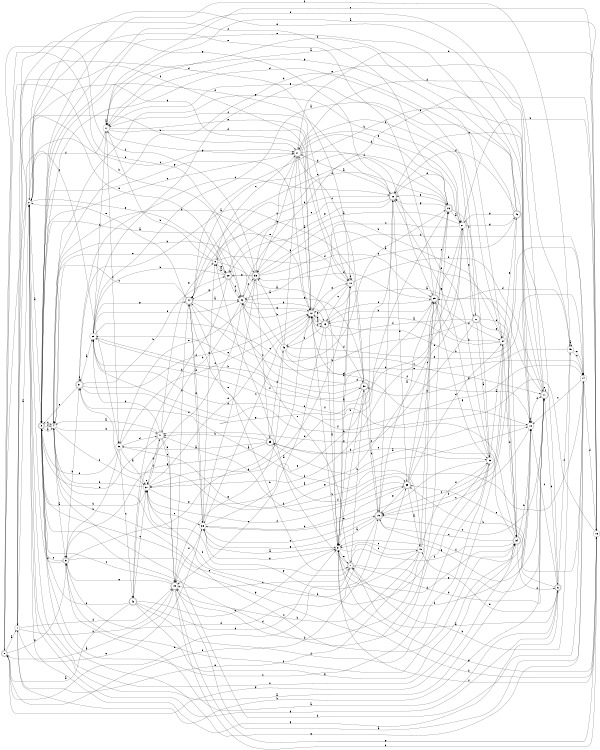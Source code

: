 digraph n38_4 {
__start0 [label="" shape="none"];

rankdir=LR;
size="8,5";

s0 [style="rounded,filled", color="black", fillcolor="white" shape="doublecircle", label="0"];
s1 [style="filled", color="black", fillcolor="white" shape="circle", label="1"];
s2 [style="filled", color="black", fillcolor="white" shape="circle", label="2"];
s3 [style="rounded,filled", color="black", fillcolor="white" shape="doublecircle", label="3"];
s4 [style="filled", color="black", fillcolor="white" shape="circle", label="4"];
s5 [style="rounded,filled", color="black", fillcolor="white" shape="doublecircle", label="5"];
s6 [style="rounded,filled", color="black", fillcolor="white" shape="doublecircle", label="6"];
s7 [style="rounded,filled", color="black", fillcolor="white" shape="doublecircle", label="7"];
s8 [style="filled", color="black", fillcolor="white" shape="circle", label="8"];
s9 [style="filled", color="black", fillcolor="white" shape="circle", label="9"];
s10 [style="filled", color="black", fillcolor="white" shape="circle", label="10"];
s11 [style="rounded,filled", color="black", fillcolor="white" shape="doublecircle", label="11"];
s12 [style="filled", color="black", fillcolor="white" shape="circle", label="12"];
s13 [style="rounded,filled", color="black", fillcolor="white" shape="doublecircle", label="13"];
s14 [style="filled", color="black", fillcolor="white" shape="circle", label="14"];
s15 [style="rounded,filled", color="black", fillcolor="white" shape="doublecircle", label="15"];
s16 [style="filled", color="black", fillcolor="white" shape="circle", label="16"];
s17 [style="filled", color="black", fillcolor="white" shape="circle", label="17"];
s18 [style="filled", color="black", fillcolor="white" shape="circle", label="18"];
s19 [style="rounded,filled", color="black", fillcolor="white" shape="doublecircle", label="19"];
s20 [style="rounded,filled", color="black", fillcolor="white" shape="doublecircle", label="20"];
s21 [style="rounded,filled", color="black", fillcolor="white" shape="doublecircle", label="21"];
s22 [style="rounded,filled", color="black", fillcolor="white" shape="doublecircle", label="22"];
s23 [style="filled", color="black", fillcolor="white" shape="circle", label="23"];
s24 [style="filled", color="black", fillcolor="white" shape="circle", label="24"];
s25 [style="rounded,filled", color="black", fillcolor="white" shape="doublecircle", label="25"];
s26 [style="rounded,filled", color="black", fillcolor="white" shape="doublecircle", label="26"];
s27 [style="filled", color="black", fillcolor="white" shape="circle", label="27"];
s28 [style="rounded,filled", color="black", fillcolor="white" shape="doublecircle", label="28"];
s29 [style="filled", color="black", fillcolor="white" shape="circle", label="29"];
s30 [style="rounded,filled", color="black", fillcolor="white" shape="doublecircle", label="30"];
s31 [style="rounded,filled", color="black", fillcolor="white" shape="doublecircle", label="31"];
s32 [style="filled", color="black", fillcolor="white" shape="circle", label="32"];
s33 [style="rounded,filled", color="black", fillcolor="white" shape="doublecircle", label="33"];
s34 [style="rounded,filled", color="black", fillcolor="white" shape="doublecircle", label="34"];
s35 [style="rounded,filled", color="black", fillcolor="white" shape="doublecircle", label="35"];
s36 [style="filled", color="black", fillcolor="white" shape="circle", label="36"];
s37 [style="filled", color="black", fillcolor="white" shape="circle", label="37"];
s38 [style="filled", color="black", fillcolor="white" shape="circle", label="38"];
s39 [style="rounded,filled", color="black", fillcolor="white" shape="doublecircle", label="39"];
s40 [style="filled", color="black", fillcolor="white" shape="circle", label="40"];
s41 [style="rounded,filled", color="black", fillcolor="white" shape="doublecircle", label="41"];
s42 [style="rounded,filled", color="black", fillcolor="white" shape="doublecircle", label="42"];
s43 [style="filled", color="black", fillcolor="white" shape="circle", label="43"];
s44 [style="rounded,filled", color="black", fillcolor="white" shape="doublecircle", label="44"];
s45 [style="filled", color="black", fillcolor="white" shape="circle", label="45"];
s46 [style="rounded,filled", color="black", fillcolor="white" shape="doublecircle", label="46"];
s0 -> s1 [label="a"];
s0 -> s32 [label="b"];
s0 -> s36 [label="c"];
s0 -> s7 [label="d"];
s0 -> s39 [label="e"];
s0 -> s33 [label="f"];
s0 -> s5 [label="g"];
s1 -> s2 [label="a"];
s1 -> s11 [label="b"];
s1 -> s15 [label="c"];
s1 -> s15 [label="d"];
s1 -> s38 [label="e"];
s1 -> s26 [label="f"];
s1 -> s20 [label="g"];
s2 -> s3 [label="a"];
s2 -> s21 [label="b"];
s2 -> s21 [label="c"];
s2 -> s10 [label="d"];
s2 -> s28 [label="e"];
s2 -> s34 [label="f"];
s2 -> s6 [label="g"];
s3 -> s4 [label="a"];
s3 -> s37 [label="b"];
s3 -> s4 [label="c"];
s3 -> s24 [label="d"];
s3 -> s21 [label="e"];
s3 -> s4 [label="f"];
s3 -> s12 [label="g"];
s4 -> s5 [label="a"];
s4 -> s14 [label="b"];
s4 -> s34 [label="c"];
s4 -> s12 [label="d"];
s4 -> s41 [label="e"];
s4 -> s37 [label="f"];
s4 -> s27 [label="g"];
s5 -> s6 [label="a"];
s5 -> s31 [label="b"];
s5 -> s3 [label="c"];
s5 -> s19 [label="d"];
s5 -> s12 [label="e"];
s5 -> s2 [label="f"];
s5 -> s26 [label="g"];
s6 -> s7 [label="a"];
s6 -> s39 [label="b"];
s6 -> s18 [label="c"];
s6 -> s21 [label="d"];
s6 -> s40 [label="e"];
s6 -> s45 [label="f"];
s6 -> s2 [label="g"];
s7 -> s8 [label="a"];
s7 -> s30 [label="b"];
s7 -> s15 [label="c"];
s7 -> s11 [label="d"];
s7 -> s32 [label="e"];
s7 -> s4 [label="f"];
s7 -> s11 [label="g"];
s8 -> s9 [label="a"];
s8 -> s17 [label="b"];
s8 -> s21 [label="c"];
s8 -> s25 [label="d"];
s8 -> s4 [label="e"];
s8 -> s26 [label="f"];
s8 -> s28 [label="g"];
s9 -> s10 [label="a"];
s9 -> s16 [label="b"];
s9 -> s40 [label="c"];
s9 -> s34 [label="d"];
s9 -> s7 [label="e"];
s9 -> s12 [label="f"];
s9 -> s38 [label="g"];
s10 -> s9 [label="a"];
s10 -> s11 [label="b"];
s10 -> s13 [label="c"];
s10 -> s10 [label="d"];
s10 -> s44 [label="e"];
s10 -> s17 [label="f"];
s10 -> s43 [label="g"];
s11 -> s12 [label="a"];
s11 -> s44 [label="b"];
s11 -> s20 [label="c"];
s11 -> s6 [label="d"];
s11 -> s11 [label="e"];
s11 -> s3 [label="f"];
s11 -> s9 [label="g"];
s12 -> s13 [label="a"];
s12 -> s32 [label="b"];
s12 -> s38 [label="c"];
s12 -> s13 [label="d"];
s12 -> s10 [label="e"];
s12 -> s1 [label="f"];
s12 -> s2 [label="g"];
s13 -> s9 [label="a"];
s13 -> s14 [label="b"];
s13 -> s15 [label="c"];
s13 -> s30 [label="d"];
s13 -> s25 [label="e"];
s13 -> s43 [label="f"];
s13 -> s12 [label="g"];
s14 -> s15 [label="a"];
s14 -> s31 [label="b"];
s14 -> s18 [label="c"];
s14 -> s16 [label="d"];
s14 -> s39 [label="e"];
s14 -> s29 [label="f"];
s14 -> s3 [label="g"];
s15 -> s0 [label="a"];
s15 -> s16 [label="b"];
s15 -> s3 [label="c"];
s15 -> s25 [label="d"];
s15 -> s5 [label="e"];
s15 -> s44 [label="f"];
s15 -> s16 [label="g"];
s16 -> s17 [label="a"];
s16 -> s29 [label="b"];
s16 -> s17 [label="c"];
s16 -> s21 [label="d"];
s16 -> s32 [label="e"];
s16 -> s9 [label="f"];
s16 -> s9 [label="g"];
s17 -> s17 [label="a"];
s17 -> s18 [label="b"];
s17 -> s36 [label="c"];
s17 -> s10 [label="d"];
s17 -> s10 [label="e"];
s17 -> s2 [label="f"];
s17 -> s21 [label="g"];
s18 -> s2 [label="a"];
s18 -> s18 [label="b"];
s18 -> s19 [label="c"];
s18 -> s11 [label="d"];
s18 -> s2 [label="e"];
s18 -> s9 [label="f"];
s18 -> s41 [label="g"];
s19 -> s9 [label="a"];
s19 -> s20 [label="b"];
s19 -> s11 [label="c"];
s19 -> s12 [label="d"];
s19 -> s3 [label="e"];
s19 -> s18 [label="f"];
s19 -> s38 [label="g"];
s20 -> s21 [label="a"];
s20 -> s8 [label="b"];
s20 -> s28 [label="c"];
s20 -> s27 [label="d"];
s20 -> s39 [label="e"];
s20 -> s3 [label="f"];
s20 -> s33 [label="g"];
s21 -> s12 [label="a"];
s21 -> s22 [label="b"];
s21 -> s33 [label="c"];
s21 -> s26 [label="d"];
s21 -> s27 [label="e"];
s21 -> s25 [label="f"];
s21 -> s33 [label="g"];
s22 -> s23 [label="a"];
s22 -> s44 [label="b"];
s22 -> s35 [label="c"];
s22 -> s34 [label="d"];
s22 -> s34 [label="e"];
s22 -> s12 [label="f"];
s22 -> s17 [label="g"];
s23 -> s24 [label="a"];
s23 -> s37 [label="b"];
s23 -> s3 [label="c"];
s23 -> s3 [label="d"];
s23 -> s38 [label="e"];
s23 -> s20 [label="f"];
s23 -> s20 [label="g"];
s24 -> s13 [label="a"];
s24 -> s25 [label="b"];
s24 -> s19 [label="c"];
s24 -> s34 [label="d"];
s24 -> s46 [label="e"];
s24 -> s5 [label="f"];
s24 -> s17 [label="g"];
s25 -> s19 [label="a"];
s25 -> s13 [label="b"];
s25 -> s26 [label="c"];
s25 -> s33 [label="d"];
s25 -> s2 [label="e"];
s25 -> s24 [label="f"];
s25 -> s23 [label="g"];
s26 -> s27 [label="a"];
s26 -> s23 [label="b"];
s26 -> s44 [label="c"];
s26 -> s44 [label="d"];
s26 -> s20 [label="e"];
s26 -> s29 [label="f"];
s26 -> s20 [label="g"];
s27 -> s28 [label="a"];
s27 -> s16 [label="b"];
s27 -> s12 [label="c"];
s27 -> s37 [label="d"];
s27 -> s22 [label="e"];
s27 -> s37 [label="f"];
s27 -> s46 [label="g"];
s28 -> s8 [label="a"];
s28 -> s29 [label="b"];
s28 -> s32 [label="c"];
s28 -> s42 [label="d"];
s28 -> s1 [label="e"];
s28 -> s32 [label="f"];
s28 -> s44 [label="g"];
s29 -> s18 [label="a"];
s29 -> s30 [label="b"];
s29 -> s26 [label="c"];
s29 -> s17 [label="d"];
s29 -> s45 [label="e"];
s29 -> s32 [label="f"];
s29 -> s44 [label="g"];
s30 -> s31 [label="a"];
s30 -> s9 [label="b"];
s30 -> s21 [label="c"];
s30 -> s9 [label="d"];
s30 -> s29 [label="e"];
s30 -> s19 [label="f"];
s30 -> s32 [label="g"];
s31 -> s29 [label="a"];
s31 -> s28 [label="b"];
s31 -> s20 [label="c"];
s31 -> s12 [label="d"];
s31 -> s3 [label="e"];
s31 -> s31 [label="f"];
s31 -> s25 [label="g"];
s32 -> s3 [label="a"];
s32 -> s13 [label="b"];
s32 -> s33 [label="c"];
s32 -> s41 [label="d"];
s32 -> s14 [label="e"];
s32 -> s42 [label="f"];
s32 -> s12 [label="g"];
s33 -> s34 [label="a"];
s33 -> s24 [label="b"];
s33 -> s35 [label="c"];
s33 -> s14 [label="d"];
s33 -> s36 [label="e"];
s33 -> s0 [label="f"];
s33 -> s28 [label="g"];
s34 -> s35 [label="a"];
s34 -> s18 [label="b"];
s34 -> s19 [label="c"];
s34 -> s6 [label="d"];
s34 -> s29 [label="e"];
s34 -> s7 [label="f"];
s34 -> s0 [label="g"];
s35 -> s36 [label="a"];
s35 -> s41 [label="b"];
s35 -> s23 [label="c"];
s35 -> s43 [label="d"];
s35 -> s44 [label="e"];
s35 -> s39 [label="f"];
s35 -> s5 [label="g"];
s36 -> s37 [label="a"];
s36 -> s5 [label="b"];
s36 -> s42 [label="c"];
s36 -> s41 [label="d"];
s36 -> s3 [label="e"];
s36 -> s12 [label="f"];
s36 -> s18 [label="g"];
s37 -> s27 [label="a"];
s37 -> s4 [label="b"];
s37 -> s38 [label="c"];
s37 -> s12 [label="d"];
s37 -> s37 [label="e"];
s37 -> s41 [label="f"];
s37 -> s10 [label="g"];
s38 -> s9 [label="a"];
s38 -> s39 [label="b"];
s38 -> s19 [label="c"];
s38 -> s33 [label="d"];
s38 -> s20 [label="e"];
s38 -> s15 [label="f"];
s38 -> s8 [label="g"];
s39 -> s40 [label="a"];
s39 -> s41 [label="b"];
s39 -> s26 [label="c"];
s39 -> s24 [label="d"];
s39 -> s27 [label="e"];
s39 -> s37 [label="f"];
s39 -> s19 [label="g"];
s40 -> s31 [label="a"];
s40 -> s15 [label="b"];
s40 -> s9 [label="c"];
s40 -> s25 [label="d"];
s40 -> s1 [label="e"];
s40 -> s23 [label="f"];
s40 -> s37 [label="g"];
s41 -> s4 [label="a"];
s41 -> s29 [label="b"];
s41 -> s15 [label="c"];
s41 -> s3 [label="d"];
s41 -> s15 [label="e"];
s41 -> s37 [label="f"];
s41 -> s8 [label="g"];
s42 -> s0 [label="a"];
s42 -> s9 [label="b"];
s42 -> s37 [label="c"];
s42 -> s9 [label="d"];
s42 -> s3 [label="e"];
s42 -> s23 [label="f"];
s42 -> s34 [label="g"];
s43 -> s33 [label="a"];
s43 -> s4 [label="b"];
s43 -> s11 [label="c"];
s43 -> s21 [label="d"];
s43 -> s14 [label="e"];
s43 -> s18 [label="f"];
s43 -> s15 [label="g"];
s44 -> s32 [label="a"];
s44 -> s7 [label="b"];
s44 -> s4 [label="c"];
s44 -> s18 [label="d"];
s44 -> s2 [label="e"];
s44 -> s38 [label="f"];
s44 -> s38 [label="g"];
s45 -> s45 [label="a"];
s45 -> s7 [label="b"];
s45 -> s14 [label="c"];
s45 -> s25 [label="d"];
s45 -> s14 [label="e"];
s45 -> s3 [label="f"];
s45 -> s30 [label="g"];
s46 -> s17 [label="a"];
s46 -> s19 [label="b"];
s46 -> s32 [label="c"];
s46 -> s4 [label="d"];
s46 -> s3 [label="e"];
s46 -> s20 [label="f"];
s46 -> s27 [label="g"];

}